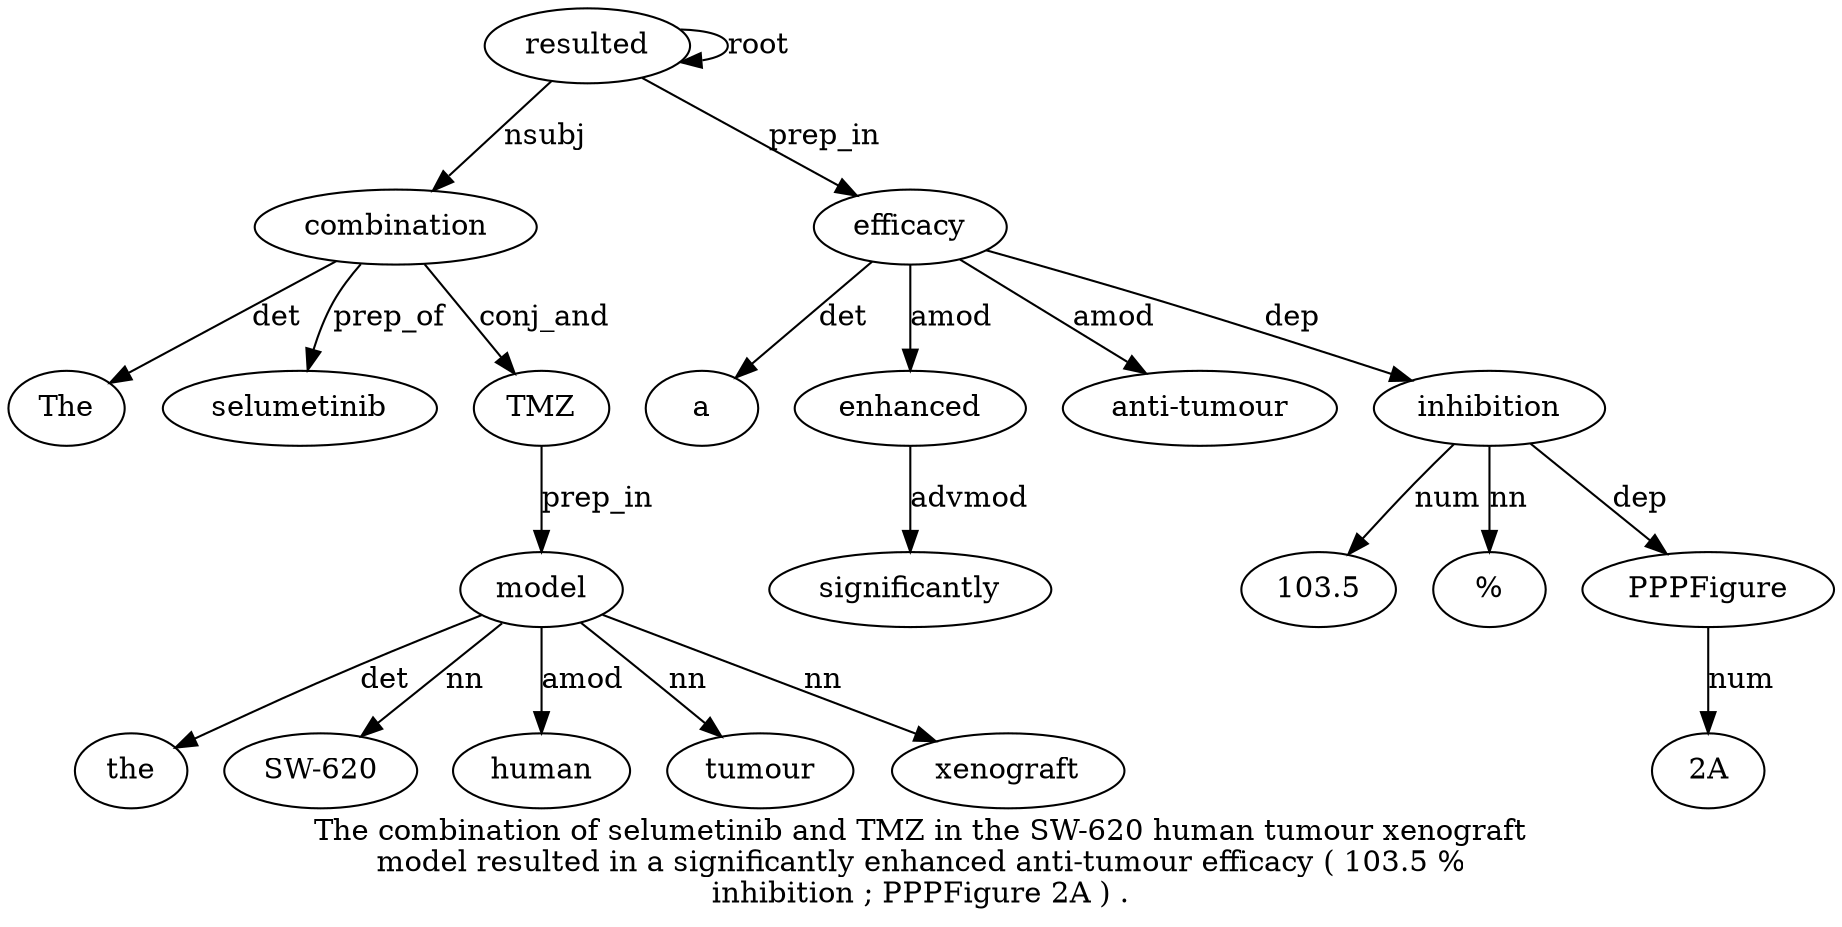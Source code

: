 digraph "The combination of selumetinib and TMZ in the SW-620 human tumour xenograft model resulted in a significantly enhanced anti-tumour efficacy ( 103.5 % inhibition ; PPPFigure 2A ) ." {
label="The combination of selumetinib and TMZ in the SW-620 human tumour xenograft
model resulted in a significantly enhanced anti-tumour efficacy ( 103.5 %
inhibition ; PPPFigure 2A ) .";
combination2 [style=filled, fillcolor=white, label=combination];
The1 [style=filled, fillcolor=white, label=The];
combination2 -> The1  [label=det];
resulted14 [style=filled, fillcolor=white, label=resulted];
resulted14 -> combination2  [label=nsubj];
selumetinib4 [style=filled, fillcolor=white, label=selumetinib];
combination2 -> selumetinib4  [label=prep_of];
TMZ6 [style=filled, fillcolor=white, label=TMZ];
combination2 -> TMZ6  [label=conj_and];
model13 [style=filled, fillcolor=white, label=model];
the8 [style=filled, fillcolor=white, label=the];
model13 -> the8  [label=det];
"SW-6209" [style=filled, fillcolor=white, label="SW-620"];
model13 -> "SW-6209"  [label=nn];
human10 [style=filled, fillcolor=white, label=human];
model13 -> human10  [label=amod];
tumour11 [style=filled, fillcolor=white, label=tumour];
model13 -> tumour11  [label=nn];
xenograft12 [style=filled, fillcolor=white, label=xenograft];
model13 -> xenograft12  [label=nn];
TMZ6 -> model13  [label=prep_in];
resulted14 -> resulted14  [label=root];
efficacy20 [style=filled, fillcolor=white, label=efficacy];
a16 [style=filled, fillcolor=white, label=a];
efficacy20 -> a16  [label=det];
enhanced18 [style=filled, fillcolor=white, label=enhanced];
significantly17 [style=filled, fillcolor=white, label=significantly];
enhanced18 -> significantly17  [label=advmod];
efficacy20 -> enhanced18  [label=amod];
"anti-tumour19" [style=filled, fillcolor=white, label="anti-tumour"];
efficacy20 -> "anti-tumour19"  [label=amod];
resulted14 -> efficacy20  [label=prep_in];
inhibition24 [style=filled, fillcolor=white, label=inhibition];
"103.522" [style=filled, fillcolor=white, label="103.5"];
inhibition24 -> "103.522"  [label=num];
"%23" [style=filled, fillcolor=white, label="%"];
inhibition24 -> "%23"  [label=nn];
efficacy20 -> inhibition24  [label=dep];
PPPFigure26 [style=filled, fillcolor=white, label=PPPFigure];
inhibition24 -> PPPFigure26  [label=dep];
"2A27" [style=filled, fillcolor=white, label="2A"];
PPPFigure26 -> "2A27"  [label=num];
}
